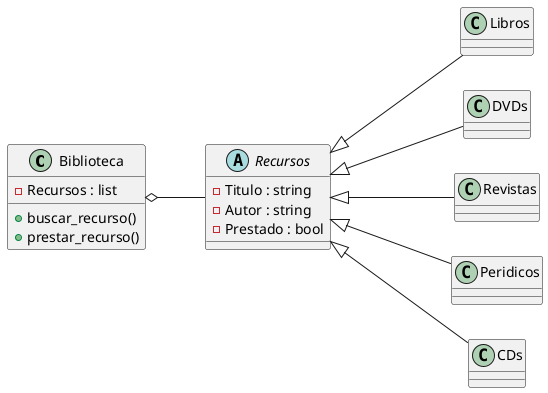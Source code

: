 @startuml
left to right direction
class Biblioteca{
    -Recursos : list
    +buscar_recurso()
    +prestar_recurso()
}


abstract Recursos{
    -Titulo : string
    -Autor : string
    -Prestado : bool
    
}




Recursos <|--- Libros
Recursos <|--- DVDs
Recursos <|--- Revistas
Recursos <|--- Peridicos
Recursos <|--- CDs

Biblioteca o-- Recursos


@endeuml